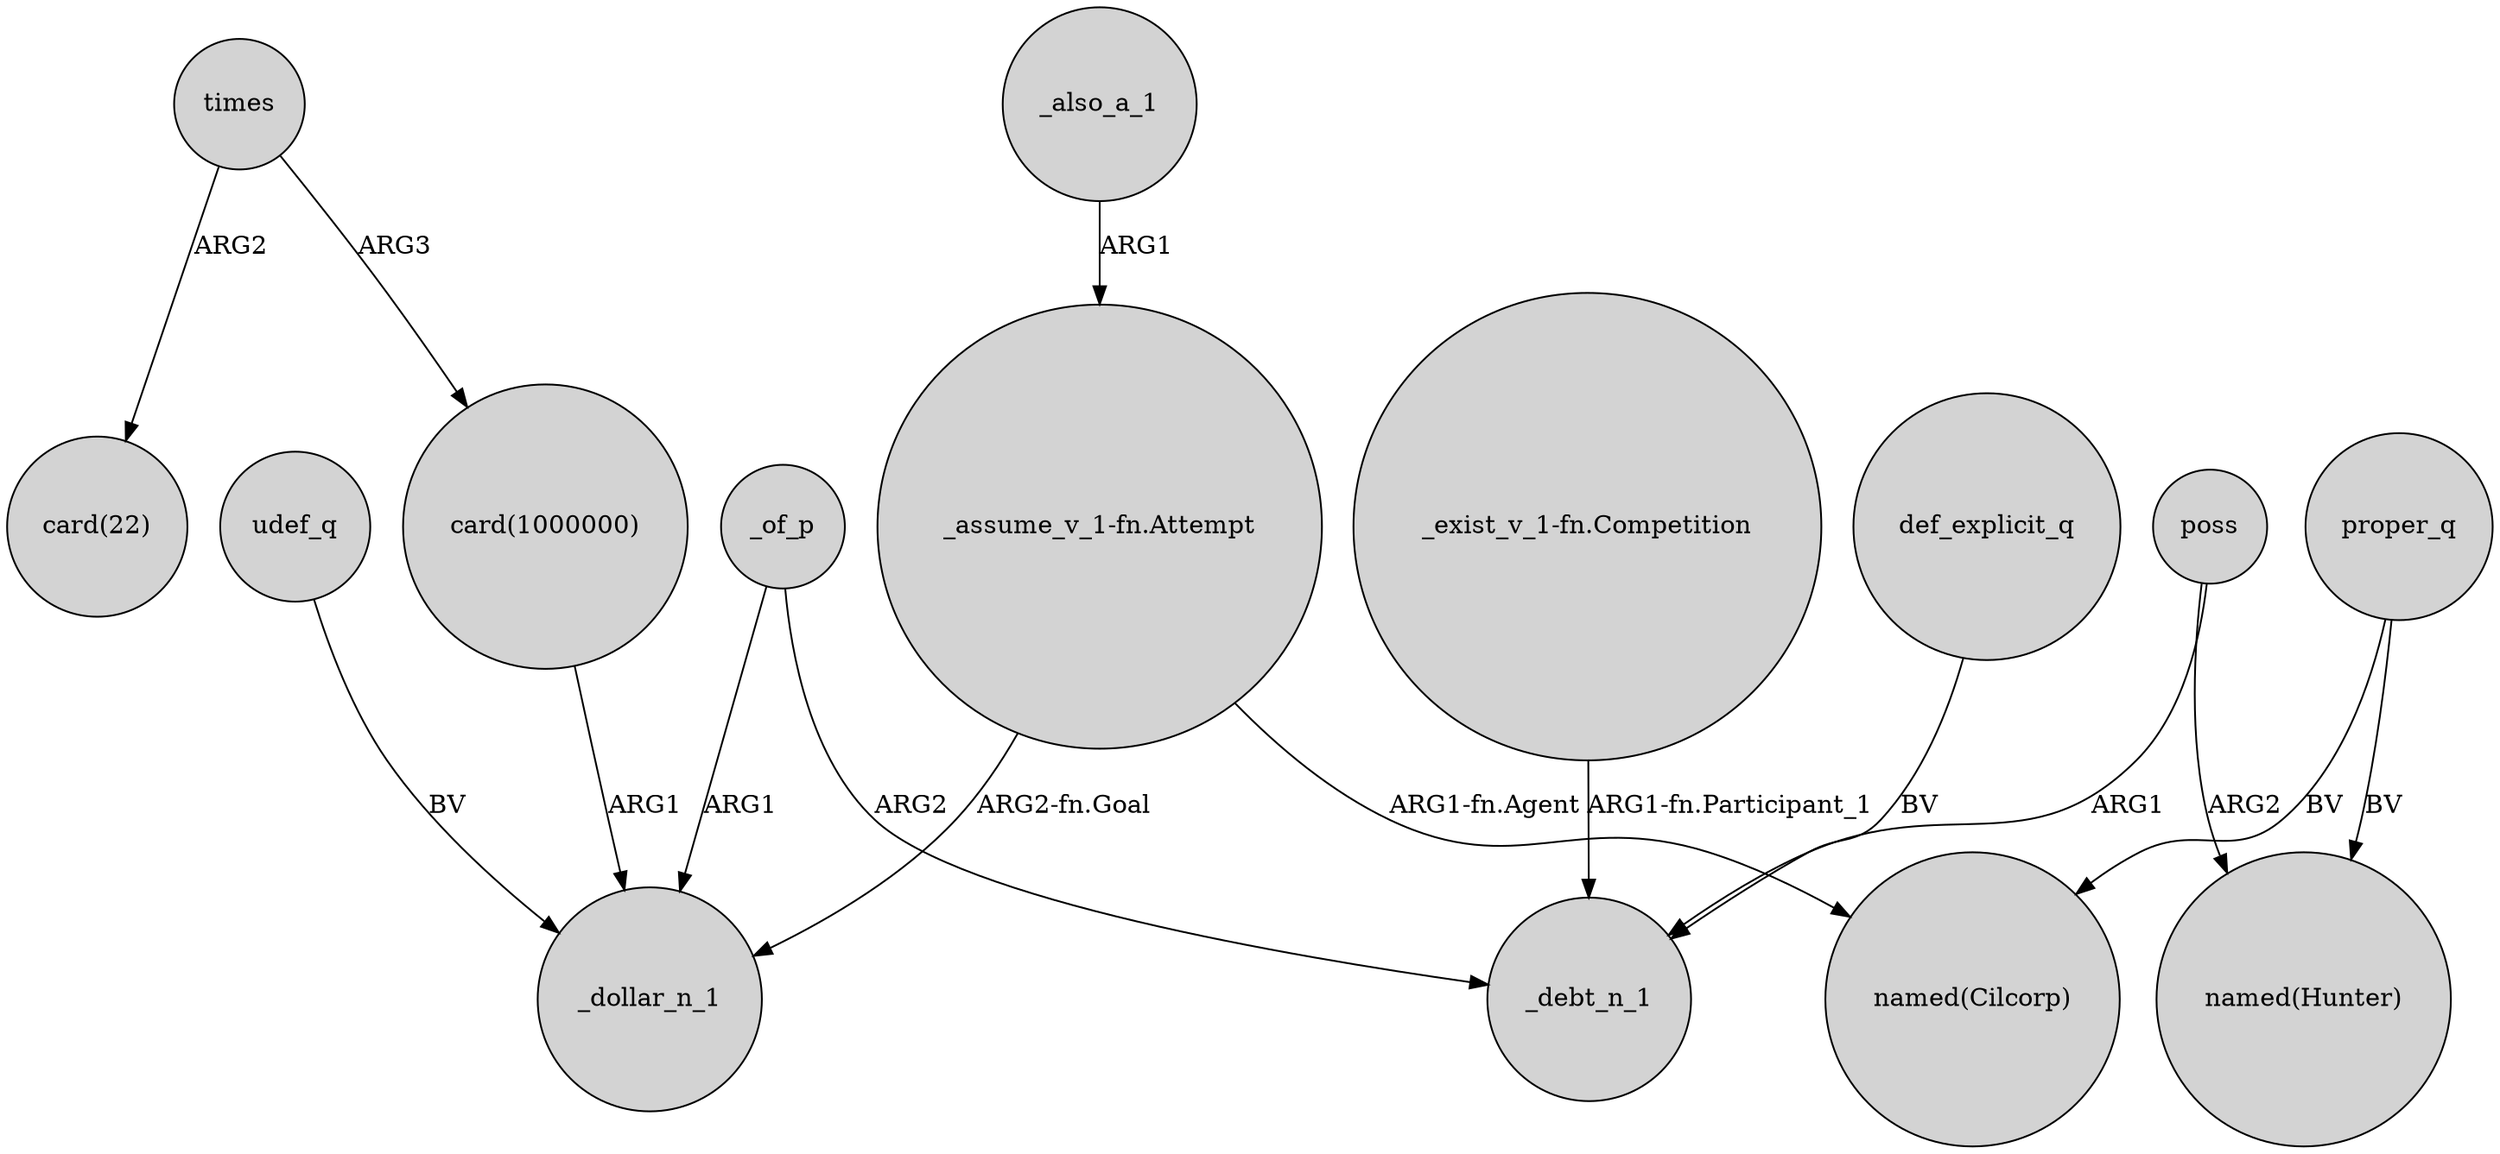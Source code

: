 digraph {
	node [shape=circle style=filled]
	times -> "card(1000000)" [label=ARG3]
	proper_q -> "named(Cilcorp)" [label=BV]
	"_exist_v_1-fn.Competition" -> _debt_n_1 [label="ARG1-fn.Participant_1"]
	_of_p -> _debt_n_1 [label=ARG2]
	times -> "card(22)" [label=ARG2]
	_of_p -> _dollar_n_1 [label=ARG1]
	def_explicit_q -> _debt_n_1 [label=BV]
	"_assume_v_1-fn.Attempt" -> _dollar_n_1 [label="ARG2-fn.Goal"]
	poss -> "named(Hunter)" [label=ARG2]
	udef_q -> _dollar_n_1 [label=BV]
	"card(1000000)" -> _dollar_n_1 [label=ARG1]
	poss -> _debt_n_1 [label=ARG1]
	proper_q -> "named(Hunter)" [label=BV]
	_also_a_1 -> "_assume_v_1-fn.Attempt" [label=ARG1]
	"_assume_v_1-fn.Attempt" -> "named(Cilcorp)" [label="ARG1-fn.Agent"]
}
